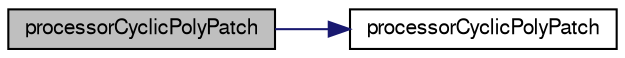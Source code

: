 digraph "processorCyclicPolyPatch"
{
  bgcolor="transparent";
  edge [fontname="FreeSans",fontsize="10",labelfontname="FreeSans",labelfontsize="10"];
  node [fontname="FreeSans",fontsize="10",shape=record];
  rankdir="LR";
  Node15 [label="processorCyclicPolyPatch",height=0.2,width=0.4,color="black", fillcolor="grey75", style="filled", fontcolor="black"];
  Node15 -> Node16 [color="midnightblue",fontsize="10",style="solid",fontname="FreeSans"];
  Node16 [label="processorCyclicPolyPatch",height=0.2,width=0.4,color="black",URL="$a27458.html#a2dd029fe8904a1fdd4ca2209e3ae8de9",tooltip="Construct from components. "];
}

